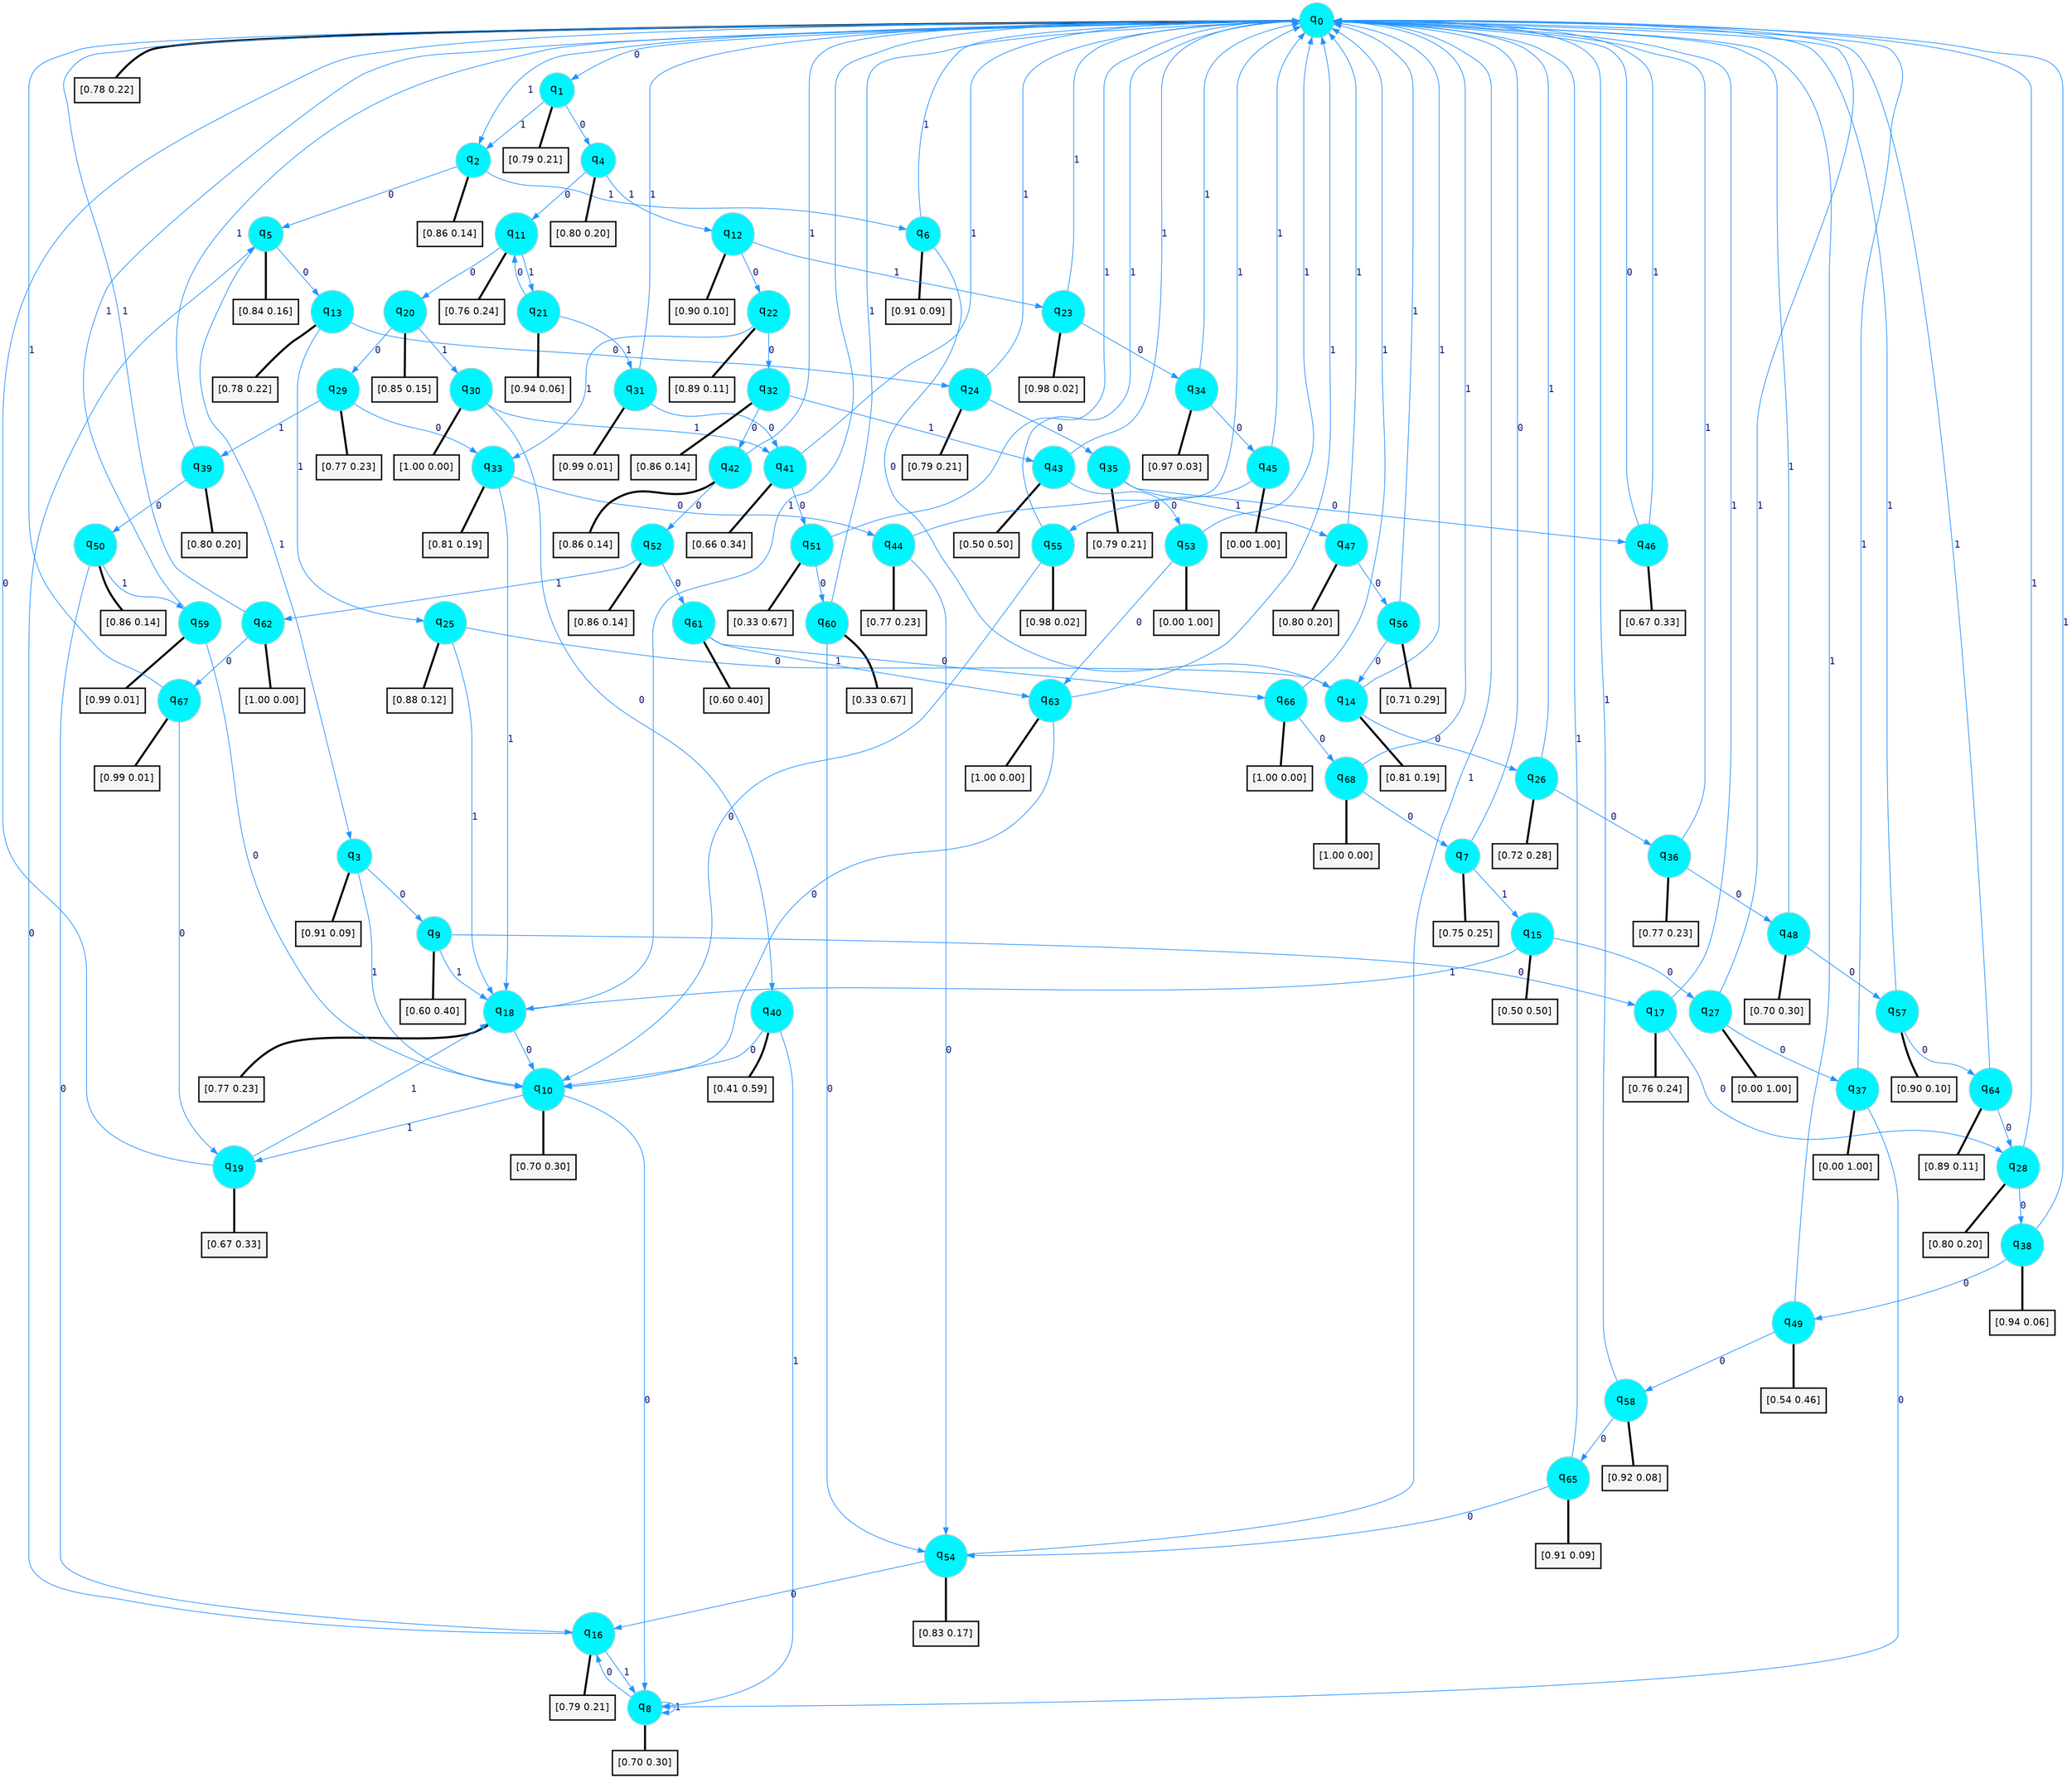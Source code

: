 digraph G {
graph [
bgcolor=transparent, dpi=300, rankdir=TD, size="40,25"];
node [
color=gray, fillcolor=turquoise1, fontcolor=black, fontname=Helvetica, fontsize=16, fontweight=bold, shape=circle, style=filled];
edge [
arrowsize=1, color=dodgerblue1, fontcolor=midnightblue, fontname=courier, fontweight=bold, penwidth=1, style=solid, weight=20];
0[label=<q<SUB>0</SUB>>];
1[label=<q<SUB>1</SUB>>];
2[label=<q<SUB>2</SUB>>];
3[label=<q<SUB>3</SUB>>];
4[label=<q<SUB>4</SUB>>];
5[label=<q<SUB>5</SUB>>];
6[label=<q<SUB>6</SUB>>];
7[label=<q<SUB>7</SUB>>];
8[label=<q<SUB>8</SUB>>];
9[label=<q<SUB>9</SUB>>];
10[label=<q<SUB>10</SUB>>];
11[label=<q<SUB>11</SUB>>];
12[label=<q<SUB>12</SUB>>];
13[label=<q<SUB>13</SUB>>];
14[label=<q<SUB>14</SUB>>];
15[label=<q<SUB>15</SUB>>];
16[label=<q<SUB>16</SUB>>];
17[label=<q<SUB>17</SUB>>];
18[label=<q<SUB>18</SUB>>];
19[label=<q<SUB>19</SUB>>];
20[label=<q<SUB>20</SUB>>];
21[label=<q<SUB>21</SUB>>];
22[label=<q<SUB>22</SUB>>];
23[label=<q<SUB>23</SUB>>];
24[label=<q<SUB>24</SUB>>];
25[label=<q<SUB>25</SUB>>];
26[label=<q<SUB>26</SUB>>];
27[label=<q<SUB>27</SUB>>];
28[label=<q<SUB>28</SUB>>];
29[label=<q<SUB>29</SUB>>];
30[label=<q<SUB>30</SUB>>];
31[label=<q<SUB>31</SUB>>];
32[label=<q<SUB>32</SUB>>];
33[label=<q<SUB>33</SUB>>];
34[label=<q<SUB>34</SUB>>];
35[label=<q<SUB>35</SUB>>];
36[label=<q<SUB>36</SUB>>];
37[label=<q<SUB>37</SUB>>];
38[label=<q<SUB>38</SUB>>];
39[label=<q<SUB>39</SUB>>];
40[label=<q<SUB>40</SUB>>];
41[label=<q<SUB>41</SUB>>];
42[label=<q<SUB>42</SUB>>];
43[label=<q<SUB>43</SUB>>];
44[label=<q<SUB>44</SUB>>];
45[label=<q<SUB>45</SUB>>];
46[label=<q<SUB>46</SUB>>];
47[label=<q<SUB>47</SUB>>];
48[label=<q<SUB>48</SUB>>];
49[label=<q<SUB>49</SUB>>];
50[label=<q<SUB>50</SUB>>];
51[label=<q<SUB>51</SUB>>];
52[label=<q<SUB>52</SUB>>];
53[label=<q<SUB>53</SUB>>];
54[label=<q<SUB>54</SUB>>];
55[label=<q<SUB>55</SUB>>];
56[label=<q<SUB>56</SUB>>];
57[label=<q<SUB>57</SUB>>];
58[label=<q<SUB>58</SUB>>];
59[label=<q<SUB>59</SUB>>];
60[label=<q<SUB>60</SUB>>];
61[label=<q<SUB>61</SUB>>];
62[label=<q<SUB>62</SUB>>];
63[label=<q<SUB>63</SUB>>];
64[label=<q<SUB>64</SUB>>];
65[label=<q<SUB>65</SUB>>];
66[label=<q<SUB>66</SUB>>];
67[label=<q<SUB>67</SUB>>];
68[label=<q<SUB>68</SUB>>];
69[label="[0.78 0.22]", shape=box,fontcolor=black, fontname=Helvetica, fontsize=14, penwidth=2, fillcolor=whitesmoke,color=black];
70[label="[0.79 0.21]", shape=box,fontcolor=black, fontname=Helvetica, fontsize=14, penwidth=2, fillcolor=whitesmoke,color=black];
71[label="[0.86 0.14]", shape=box,fontcolor=black, fontname=Helvetica, fontsize=14, penwidth=2, fillcolor=whitesmoke,color=black];
72[label="[0.91 0.09]", shape=box,fontcolor=black, fontname=Helvetica, fontsize=14, penwidth=2, fillcolor=whitesmoke,color=black];
73[label="[0.80 0.20]", shape=box,fontcolor=black, fontname=Helvetica, fontsize=14, penwidth=2, fillcolor=whitesmoke,color=black];
74[label="[0.84 0.16]", shape=box,fontcolor=black, fontname=Helvetica, fontsize=14, penwidth=2, fillcolor=whitesmoke,color=black];
75[label="[0.91 0.09]", shape=box,fontcolor=black, fontname=Helvetica, fontsize=14, penwidth=2, fillcolor=whitesmoke,color=black];
76[label="[0.75 0.25]", shape=box,fontcolor=black, fontname=Helvetica, fontsize=14, penwidth=2, fillcolor=whitesmoke,color=black];
77[label="[0.70 0.30]", shape=box,fontcolor=black, fontname=Helvetica, fontsize=14, penwidth=2, fillcolor=whitesmoke,color=black];
78[label="[0.60 0.40]", shape=box,fontcolor=black, fontname=Helvetica, fontsize=14, penwidth=2, fillcolor=whitesmoke,color=black];
79[label="[0.70 0.30]", shape=box,fontcolor=black, fontname=Helvetica, fontsize=14, penwidth=2, fillcolor=whitesmoke,color=black];
80[label="[0.76 0.24]", shape=box,fontcolor=black, fontname=Helvetica, fontsize=14, penwidth=2, fillcolor=whitesmoke,color=black];
81[label="[0.90 0.10]", shape=box,fontcolor=black, fontname=Helvetica, fontsize=14, penwidth=2, fillcolor=whitesmoke,color=black];
82[label="[0.78 0.22]", shape=box,fontcolor=black, fontname=Helvetica, fontsize=14, penwidth=2, fillcolor=whitesmoke,color=black];
83[label="[0.81 0.19]", shape=box,fontcolor=black, fontname=Helvetica, fontsize=14, penwidth=2, fillcolor=whitesmoke,color=black];
84[label="[0.50 0.50]", shape=box,fontcolor=black, fontname=Helvetica, fontsize=14, penwidth=2, fillcolor=whitesmoke,color=black];
85[label="[0.79 0.21]", shape=box,fontcolor=black, fontname=Helvetica, fontsize=14, penwidth=2, fillcolor=whitesmoke,color=black];
86[label="[0.76 0.24]", shape=box,fontcolor=black, fontname=Helvetica, fontsize=14, penwidth=2, fillcolor=whitesmoke,color=black];
87[label="[0.77 0.23]", shape=box,fontcolor=black, fontname=Helvetica, fontsize=14, penwidth=2, fillcolor=whitesmoke,color=black];
88[label="[0.67 0.33]", shape=box,fontcolor=black, fontname=Helvetica, fontsize=14, penwidth=2, fillcolor=whitesmoke,color=black];
89[label="[0.85 0.15]", shape=box,fontcolor=black, fontname=Helvetica, fontsize=14, penwidth=2, fillcolor=whitesmoke,color=black];
90[label="[0.94 0.06]", shape=box,fontcolor=black, fontname=Helvetica, fontsize=14, penwidth=2, fillcolor=whitesmoke,color=black];
91[label="[0.89 0.11]", shape=box,fontcolor=black, fontname=Helvetica, fontsize=14, penwidth=2, fillcolor=whitesmoke,color=black];
92[label="[0.98 0.02]", shape=box,fontcolor=black, fontname=Helvetica, fontsize=14, penwidth=2, fillcolor=whitesmoke,color=black];
93[label="[0.79 0.21]", shape=box,fontcolor=black, fontname=Helvetica, fontsize=14, penwidth=2, fillcolor=whitesmoke,color=black];
94[label="[0.88 0.12]", shape=box,fontcolor=black, fontname=Helvetica, fontsize=14, penwidth=2, fillcolor=whitesmoke,color=black];
95[label="[0.72 0.28]", shape=box,fontcolor=black, fontname=Helvetica, fontsize=14, penwidth=2, fillcolor=whitesmoke,color=black];
96[label="[0.00 1.00]", shape=box,fontcolor=black, fontname=Helvetica, fontsize=14, penwidth=2, fillcolor=whitesmoke,color=black];
97[label="[0.80 0.20]", shape=box,fontcolor=black, fontname=Helvetica, fontsize=14, penwidth=2, fillcolor=whitesmoke,color=black];
98[label="[0.77 0.23]", shape=box,fontcolor=black, fontname=Helvetica, fontsize=14, penwidth=2, fillcolor=whitesmoke,color=black];
99[label="[1.00 0.00]", shape=box,fontcolor=black, fontname=Helvetica, fontsize=14, penwidth=2, fillcolor=whitesmoke,color=black];
100[label="[0.99 0.01]", shape=box,fontcolor=black, fontname=Helvetica, fontsize=14, penwidth=2, fillcolor=whitesmoke,color=black];
101[label="[0.86 0.14]", shape=box,fontcolor=black, fontname=Helvetica, fontsize=14, penwidth=2, fillcolor=whitesmoke,color=black];
102[label="[0.81 0.19]", shape=box,fontcolor=black, fontname=Helvetica, fontsize=14, penwidth=2, fillcolor=whitesmoke,color=black];
103[label="[0.97 0.03]", shape=box,fontcolor=black, fontname=Helvetica, fontsize=14, penwidth=2, fillcolor=whitesmoke,color=black];
104[label="[0.79 0.21]", shape=box,fontcolor=black, fontname=Helvetica, fontsize=14, penwidth=2, fillcolor=whitesmoke,color=black];
105[label="[0.77 0.23]", shape=box,fontcolor=black, fontname=Helvetica, fontsize=14, penwidth=2, fillcolor=whitesmoke,color=black];
106[label="[0.00 1.00]", shape=box,fontcolor=black, fontname=Helvetica, fontsize=14, penwidth=2, fillcolor=whitesmoke,color=black];
107[label="[0.94 0.06]", shape=box,fontcolor=black, fontname=Helvetica, fontsize=14, penwidth=2, fillcolor=whitesmoke,color=black];
108[label="[0.80 0.20]", shape=box,fontcolor=black, fontname=Helvetica, fontsize=14, penwidth=2, fillcolor=whitesmoke,color=black];
109[label="[0.41 0.59]", shape=box,fontcolor=black, fontname=Helvetica, fontsize=14, penwidth=2, fillcolor=whitesmoke,color=black];
110[label="[0.66 0.34]", shape=box,fontcolor=black, fontname=Helvetica, fontsize=14, penwidth=2, fillcolor=whitesmoke,color=black];
111[label="[0.86 0.14]", shape=box,fontcolor=black, fontname=Helvetica, fontsize=14, penwidth=2, fillcolor=whitesmoke,color=black];
112[label="[0.50 0.50]", shape=box,fontcolor=black, fontname=Helvetica, fontsize=14, penwidth=2, fillcolor=whitesmoke,color=black];
113[label="[0.77 0.23]", shape=box,fontcolor=black, fontname=Helvetica, fontsize=14, penwidth=2, fillcolor=whitesmoke,color=black];
114[label="[0.00 1.00]", shape=box,fontcolor=black, fontname=Helvetica, fontsize=14, penwidth=2, fillcolor=whitesmoke,color=black];
115[label="[0.67 0.33]", shape=box,fontcolor=black, fontname=Helvetica, fontsize=14, penwidth=2, fillcolor=whitesmoke,color=black];
116[label="[0.80 0.20]", shape=box,fontcolor=black, fontname=Helvetica, fontsize=14, penwidth=2, fillcolor=whitesmoke,color=black];
117[label="[0.70 0.30]", shape=box,fontcolor=black, fontname=Helvetica, fontsize=14, penwidth=2, fillcolor=whitesmoke,color=black];
118[label="[0.54 0.46]", shape=box,fontcolor=black, fontname=Helvetica, fontsize=14, penwidth=2, fillcolor=whitesmoke,color=black];
119[label="[0.86 0.14]", shape=box,fontcolor=black, fontname=Helvetica, fontsize=14, penwidth=2, fillcolor=whitesmoke,color=black];
120[label="[0.33 0.67]", shape=box,fontcolor=black, fontname=Helvetica, fontsize=14, penwidth=2, fillcolor=whitesmoke,color=black];
121[label="[0.86 0.14]", shape=box,fontcolor=black, fontname=Helvetica, fontsize=14, penwidth=2, fillcolor=whitesmoke,color=black];
122[label="[0.00 1.00]", shape=box,fontcolor=black, fontname=Helvetica, fontsize=14, penwidth=2, fillcolor=whitesmoke,color=black];
123[label="[0.83 0.17]", shape=box,fontcolor=black, fontname=Helvetica, fontsize=14, penwidth=2, fillcolor=whitesmoke,color=black];
124[label="[0.98 0.02]", shape=box,fontcolor=black, fontname=Helvetica, fontsize=14, penwidth=2, fillcolor=whitesmoke,color=black];
125[label="[0.71 0.29]", shape=box,fontcolor=black, fontname=Helvetica, fontsize=14, penwidth=2, fillcolor=whitesmoke,color=black];
126[label="[0.90 0.10]", shape=box,fontcolor=black, fontname=Helvetica, fontsize=14, penwidth=2, fillcolor=whitesmoke,color=black];
127[label="[0.92 0.08]", shape=box,fontcolor=black, fontname=Helvetica, fontsize=14, penwidth=2, fillcolor=whitesmoke,color=black];
128[label="[0.99 0.01]", shape=box,fontcolor=black, fontname=Helvetica, fontsize=14, penwidth=2, fillcolor=whitesmoke,color=black];
129[label="[0.33 0.67]", shape=box,fontcolor=black, fontname=Helvetica, fontsize=14, penwidth=2, fillcolor=whitesmoke,color=black];
130[label="[0.60 0.40]", shape=box,fontcolor=black, fontname=Helvetica, fontsize=14, penwidth=2, fillcolor=whitesmoke,color=black];
131[label="[1.00 0.00]", shape=box,fontcolor=black, fontname=Helvetica, fontsize=14, penwidth=2, fillcolor=whitesmoke,color=black];
132[label="[1.00 0.00]", shape=box,fontcolor=black, fontname=Helvetica, fontsize=14, penwidth=2, fillcolor=whitesmoke,color=black];
133[label="[0.89 0.11]", shape=box,fontcolor=black, fontname=Helvetica, fontsize=14, penwidth=2, fillcolor=whitesmoke,color=black];
134[label="[0.91 0.09]", shape=box,fontcolor=black, fontname=Helvetica, fontsize=14, penwidth=2, fillcolor=whitesmoke,color=black];
135[label="[1.00 0.00]", shape=box,fontcolor=black, fontname=Helvetica, fontsize=14, penwidth=2, fillcolor=whitesmoke,color=black];
136[label="[0.99 0.01]", shape=box,fontcolor=black, fontname=Helvetica, fontsize=14, penwidth=2, fillcolor=whitesmoke,color=black];
137[label="[1.00 0.00]", shape=box,fontcolor=black, fontname=Helvetica, fontsize=14, penwidth=2, fillcolor=whitesmoke,color=black];
0->1 [label=0];
0->2 [label=1];
0->69 [arrowhead=none, penwidth=3,color=black];
1->4 [label=0];
1->2 [label=1];
1->70 [arrowhead=none, penwidth=3,color=black];
2->5 [label=0];
2->6 [label=1];
2->71 [arrowhead=none, penwidth=3,color=black];
3->9 [label=0];
3->10 [label=1];
3->72 [arrowhead=none, penwidth=3,color=black];
4->11 [label=0];
4->12 [label=1];
4->73 [arrowhead=none, penwidth=3,color=black];
5->13 [label=0];
5->3 [label=1];
5->74 [arrowhead=none, penwidth=3,color=black];
6->14 [label=0];
6->0 [label=1];
6->75 [arrowhead=none, penwidth=3,color=black];
7->0 [label=0];
7->15 [label=1];
7->76 [arrowhead=none, penwidth=3,color=black];
8->16 [label=0];
8->8 [label=1];
8->77 [arrowhead=none, penwidth=3,color=black];
9->17 [label=0];
9->18 [label=1];
9->78 [arrowhead=none, penwidth=3,color=black];
10->8 [label=0];
10->19 [label=1];
10->79 [arrowhead=none, penwidth=3,color=black];
11->20 [label=0];
11->21 [label=1];
11->80 [arrowhead=none, penwidth=3,color=black];
12->22 [label=0];
12->23 [label=1];
12->81 [arrowhead=none, penwidth=3,color=black];
13->24 [label=0];
13->25 [label=1];
13->82 [arrowhead=none, penwidth=3,color=black];
14->26 [label=0];
14->0 [label=1];
14->83 [arrowhead=none, penwidth=3,color=black];
15->27 [label=0];
15->18 [label=1];
15->84 [arrowhead=none, penwidth=3,color=black];
16->5 [label=0];
16->8 [label=1];
16->85 [arrowhead=none, penwidth=3,color=black];
17->28 [label=0];
17->0 [label=1];
17->86 [arrowhead=none, penwidth=3,color=black];
18->10 [label=0];
18->0 [label=1];
18->87 [arrowhead=none, penwidth=3,color=black];
19->0 [label=0];
19->18 [label=1];
19->88 [arrowhead=none, penwidth=3,color=black];
20->29 [label=0];
20->30 [label=1];
20->89 [arrowhead=none, penwidth=3,color=black];
21->11 [label=0];
21->31 [label=1];
21->90 [arrowhead=none, penwidth=3,color=black];
22->32 [label=0];
22->33 [label=1];
22->91 [arrowhead=none, penwidth=3,color=black];
23->34 [label=0];
23->0 [label=1];
23->92 [arrowhead=none, penwidth=3,color=black];
24->35 [label=0];
24->0 [label=1];
24->93 [arrowhead=none, penwidth=3,color=black];
25->14 [label=0];
25->18 [label=1];
25->94 [arrowhead=none, penwidth=3,color=black];
26->36 [label=0];
26->0 [label=1];
26->95 [arrowhead=none, penwidth=3,color=black];
27->37 [label=0];
27->0 [label=1];
27->96 [arrowhead=none, penwidth=3,color=black];
28->38 [label=0];
28->0 [label=1];
28->97 [arrowhead=none, penwidth=3,color=black];
29->33 [label=0];
29->39 [label=1];
29->98 [arrowhead=none, penwidth=3,color=black];
30->40 [label=0];
30->41 [label=1];
30->99 [arrowhead=none, penwidth=3,color=black];
31->41 [label=0];
31->0 [label=1];
31->100 [arrowhead=none, penwidth=3,color=black];
32->42 [label=0];
32->43 [label=1];
32->101 [arrowhead=none, penwidth=3,color=black];
33->44 [label=0];
33->18 [label=1];
33->102 [arrowhead=none, penwidth=3,color=black];
34->45 [label=0];
34->0 [label=1];
34->103 [arrowhead=none, penwidth=3,color=black];
35->46 [label=0];
35->47 [label=1];
35->104 [arrowhead=none, penwidth=3,color=black];
36->48 [label=0];
36->0 [label=1];
36->105 [arrowhead=none, penwidth=3,color=black];
37->8 [label=0];
37->0 [label=1];
37->106 [arrowhead=none, penwidth=3,color=black];
38->49 [label=0];
38->0 [label=1];
38->107 [arrowhead=none, penwidth=3,color=black];
39->50 [label=0];
39->0 [label=1];
39->108 [arrowhead=none, penwidth=3,color=black];
40->10 [label=0];
40->8 [label=1];
40->109 [arrowhead=none, penwidth=3,color=black];
41->51 [label=0];
41->0 [label=1];
41->110 [arrowhead=none, penwidth=3,color=black];
42->52 [label=0];
42->0 [label=1];
42->111 [arrowhead=none, penwidth=3,color=black];
43->53 [label=0];
43->0 [label=1];
43->112 [arrowhead=none, penwidth=3,color=black];
44->54 [label=0];
44->0 [label=1];
44->113 [arrowhead=none, penwidth=3,color=black];
45->55 [label=0];
45->0 [label=1];
45->114 [arrowhead=none, penwidth=3,color=black];
46->0 [label=0];
46->0 [label=1];
46->115 [arrowhead=none, penwidth=3,color=black];
47->56 [label=0];
47->0 [label=1];
47->116 [arrowhead=none, penwidth=3,color=black];
48->57 [label=0];
48->0 [label=1];
48->117 [arrowhead=none, penwidth=3,color=black];
49->58 [label=0];
49->0 [label=1];
49->118 [arrowhead=none, penwidth=3,color=black];
50->16 [label=0];
50->59 [label=1];
50->119 [arrowhead=none, penwidth=3,color=black];
51->60 [label=0];
51->0 [label=1];
51->120 [arrowhead=none, penwidth=3,color=black];
52->61 [label=0];
52->62 [label=1];
52->121 [arrowhead=none, penwidth=3,color=black];
53->63 [label=0];
53->0 [label=1];
53->122 [arrowhead=none, penwidth=3,color=black];
54->16 [label=0];
54->0 [label=1];
54->123 [arrowhead=none, penwidth=3,color=black];
55->10 [label=0];
55->0 [label=1];
55->124 [arrowhead=none, penwidth=3,color=black];
56->14 [label=0];
56->0 [label=1];
56->125 [arrowhead=none, penwidth=3,color=black];
57->64 [label=0];
57->0 [label=1];
57->126 [arrowhead=none, penwidth=3,color=black];
58->65 [label=0];
58->0 [label=1];
58->127 [arrowhead=none, penwidth=3,color=black];
59->10 [label=0];
59->0 [label=1];
59->128 [arrowhead=none, penwidth=3,color=black];
60->54 [label=0];
60->0 [label=1];
60->129 [arrowhead=none, penwidth=3,color=black];
61->66 [label=0];
61->63 [label=1];
61->130 [arrowhead=none, penwidth=3,color=black];
62->67 [label=0];
62->0 [label=1];
62->131 [arrowhead=none, penwidth=3,color=black];
63->10 [label=0];
63->0 [label=1];
63->132 [arrowhead=none, penwidth=3,color=black];
64->28 [label=0];
64->0 [label=1];
64->133 [arrowhead=none, penwidth=3,color=black];
65->54 [label=0];
65->0 [label=1];
65->134 [arrowhead=none, penwidth=3,color=black];
66->68 [label=0];
66->0 [label=1];
66->135 [arrowhead=none, penwidth=3,color=black];
67->19 [label=0];
67->0 [label=1];
67->136 [arrowhead=none, penwidth=3,color=black];
68->7 [label=0];
68->0 [label=1];
68->137 [arrowhead=none, penwidth=3,color=black];
}
